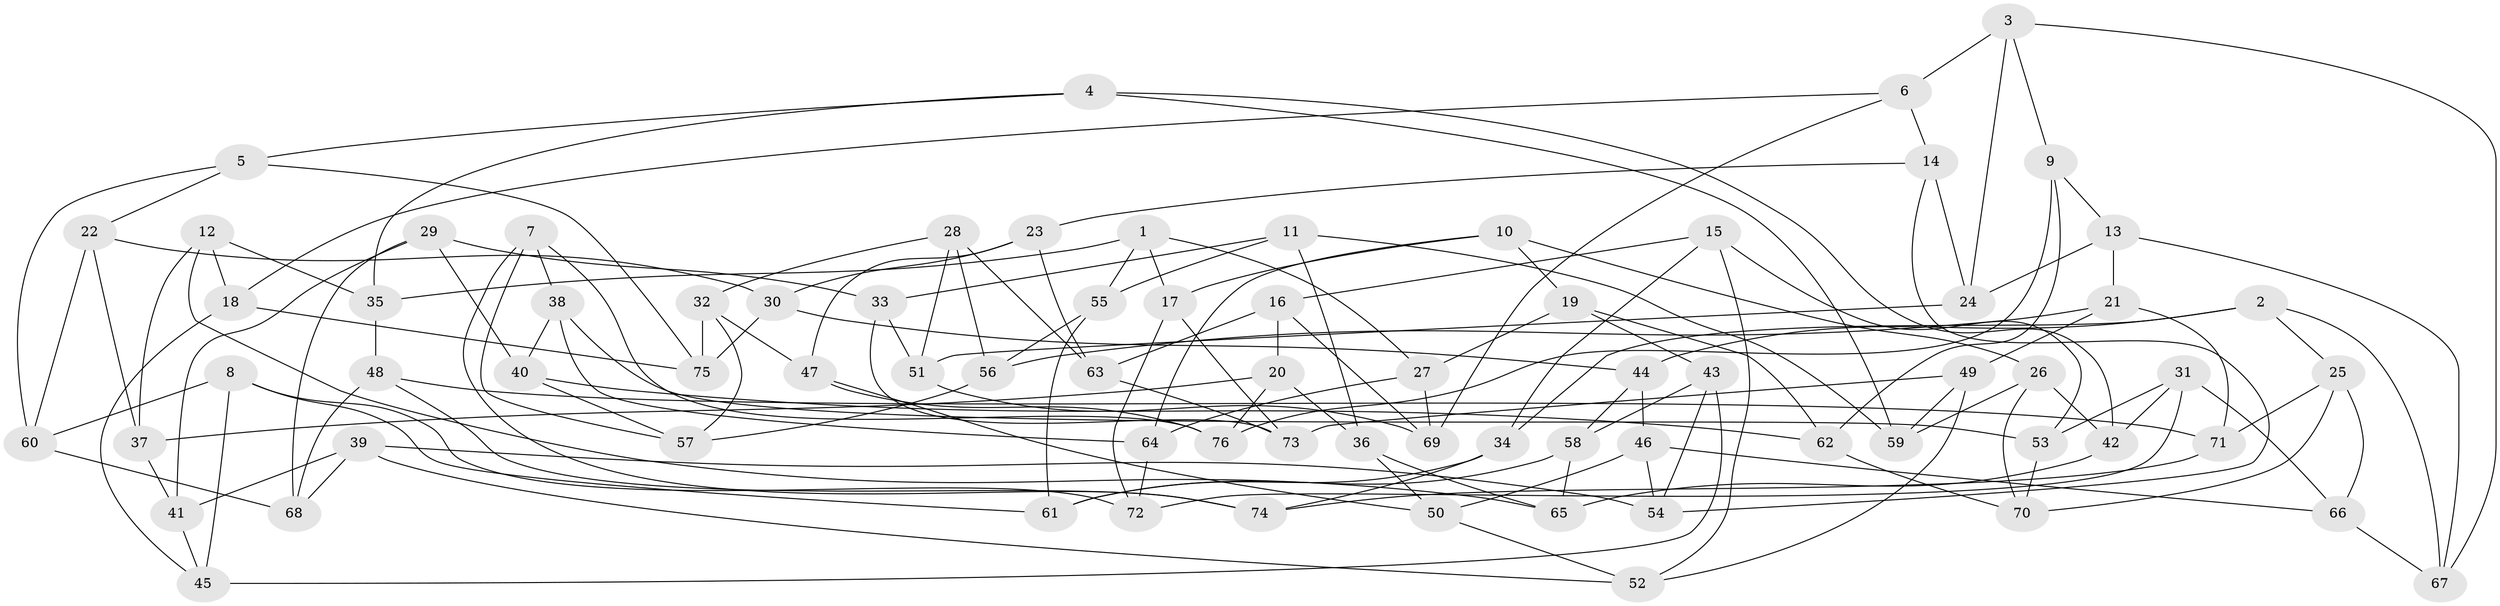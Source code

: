 // coarse degree distribution, {6: 0.48936170212765956, 4: 0.3829787234042553, 5: 0.1276595744680851}
// Generated by graph-tools (version 1.1) at 2025/24/03/03/25 07:24:25]
// undirected, 76 vertices, 152 edges
graph export_dot {
graph [start="1"]
  node [color=gray90,style=filled];
  1;
  2;
  3;
  4;
  5;
  6;
  7;
  8;
  9;
  10;
  11;
  12;
  13;
  14;
  15;
  16;
  17;
  18;
  19;
  20;
  21;
  22;
  23;
  24;
  25;
  26;
  27;
  28;
  29;
  30;
  31;
  32;
  33;
  34;
  35;
  36;
  37;
  38;
  39;
  40;
  41;
  42;
  43;
  44;
  45;
  46;
  47;
  48;
  49;
  50;
  51;
  52;
  53;
  54;
  55;
  56;
  57;
  58;
  59;
  60;
  61;
  62;
  63;
  64;
  65;
  66;
  67;
  68;
  69;
  70;
  71;
  72;
  73;
  74;
  75;
  76;
  1 -- 55;
  1 -- 17;
  1 -- 35;
  1 -- 27;
  2 -- 34;
  2 -- 67;
  2 -- 25;
  2 -- 44;
  3 -- 6;
  3 -- 24;
  3 -- 67;
  3 -- 9;
  4 -- 59;
  4 -- 35;
  4 -- 5;
  4 -- 42;
  5 -- 22;
  5 -- 75;
  5 -- 60;
  6 -- 14;
  6 -- 69;
  6 -- 18;
  7 -- 38;
  7 -- 76;
  7 -- 74;
  7 -- 57;
  8 -- 60;
  8 -- 72;
  8 -- 61;
  8 -- 45;
  9 -- 62;
  9 -- 76;
  9 -- 13;
  10 -- 17;
  10 -- 26;
  10 -- 64;
  10 -- 19;
  11 -- 36;
  11 -- 59;
  11 -- 55;
  11 -- 33;
  12 -- 37;
  12 -- 65;
  12 -- 18;
  12 -- 35;
  13 -- 24;
  13 -- 67;
  13 -- 21;
  14 -- 54;
  14 -- 24;
  14 -- 23;
  15 -- 52;
  15 -- 34;
  15 -- 53;
  15 -- 16;
  16 -- 63;
  16 -- 69;
  16 -- 20;
  17 -- 72;
  17 -- 73;
  18 -- 45;
  18 -- 75;
  19 -- 27;
  19 -- 43;
  19 -- 62;
  20 -- 36;
  20 -- 76;
  20 -- 37;
  21 -- 49;
  21 -- 71;
  21 -- 56;
  22 -- 60;
  22 -- 37;
  22 -- 30;
  23 -- 63;
  23 -- 47;
  23 -- 30;
  24 -- 51;
  25 -- 71;
  25 -- 66;
  25 -- 70;
  26 -- 70;
  26 -- 42;
  26 -- 59;
  27 -- 69;
  27 -- 64;
  28 -- 56;
  28 -- 51;
  28 -- 63;
  28 -- 32;
  29 -- 68;
  29 -- 33;
  29 -- 41;
  29 -- 40;
  30 -- 75;
  30 -- 44;
  31 -- 42;
  31 -- 72;
  31 -- 66;
  31 -- 53;
  32 -- 75;
  32 -- 57;
  32 -- 47;
  33 -- 51;
  33 -- 73;
  34 -- 61;
  34 -- 74;
  35 -- 48;
  36 -- 65;
  36 -- 50;
  37 -- 41;
  38 -- 53;
  38 -- 64;
  38 -- 40;
  39 -- 54;
  39 -- 41;
  39 -- 52;
  39 -- 68;
  40 -- 62;
  40 -- 57;
  41 -- 45;
  42 -- 65;
  43 -- 45;
  43 -- 58;
  43 -- 54;
  44 -- 46;
  44 -- 58;
  46 -- 50;
  46 -- 66;
  46 -- 54;
  47 -- 76;
  47 -- 50;
  48 -- 71;
  48 -- 68;
  48 -- 74;
  49 -- 59;
  49 -- 52;
  49 -- 73;
  50 -- 52;
  51 -- 69;
  53 -- 70;
  55 -- 56;
  55 -- 61;
  56 -- 57;
  58 -- 61;
  58 -- 65;
  60 -- 68;
  62 -- 70;
  63 -- 73;
  64 -- 72;
  66 -- 67;
  71 -- 74;
}

